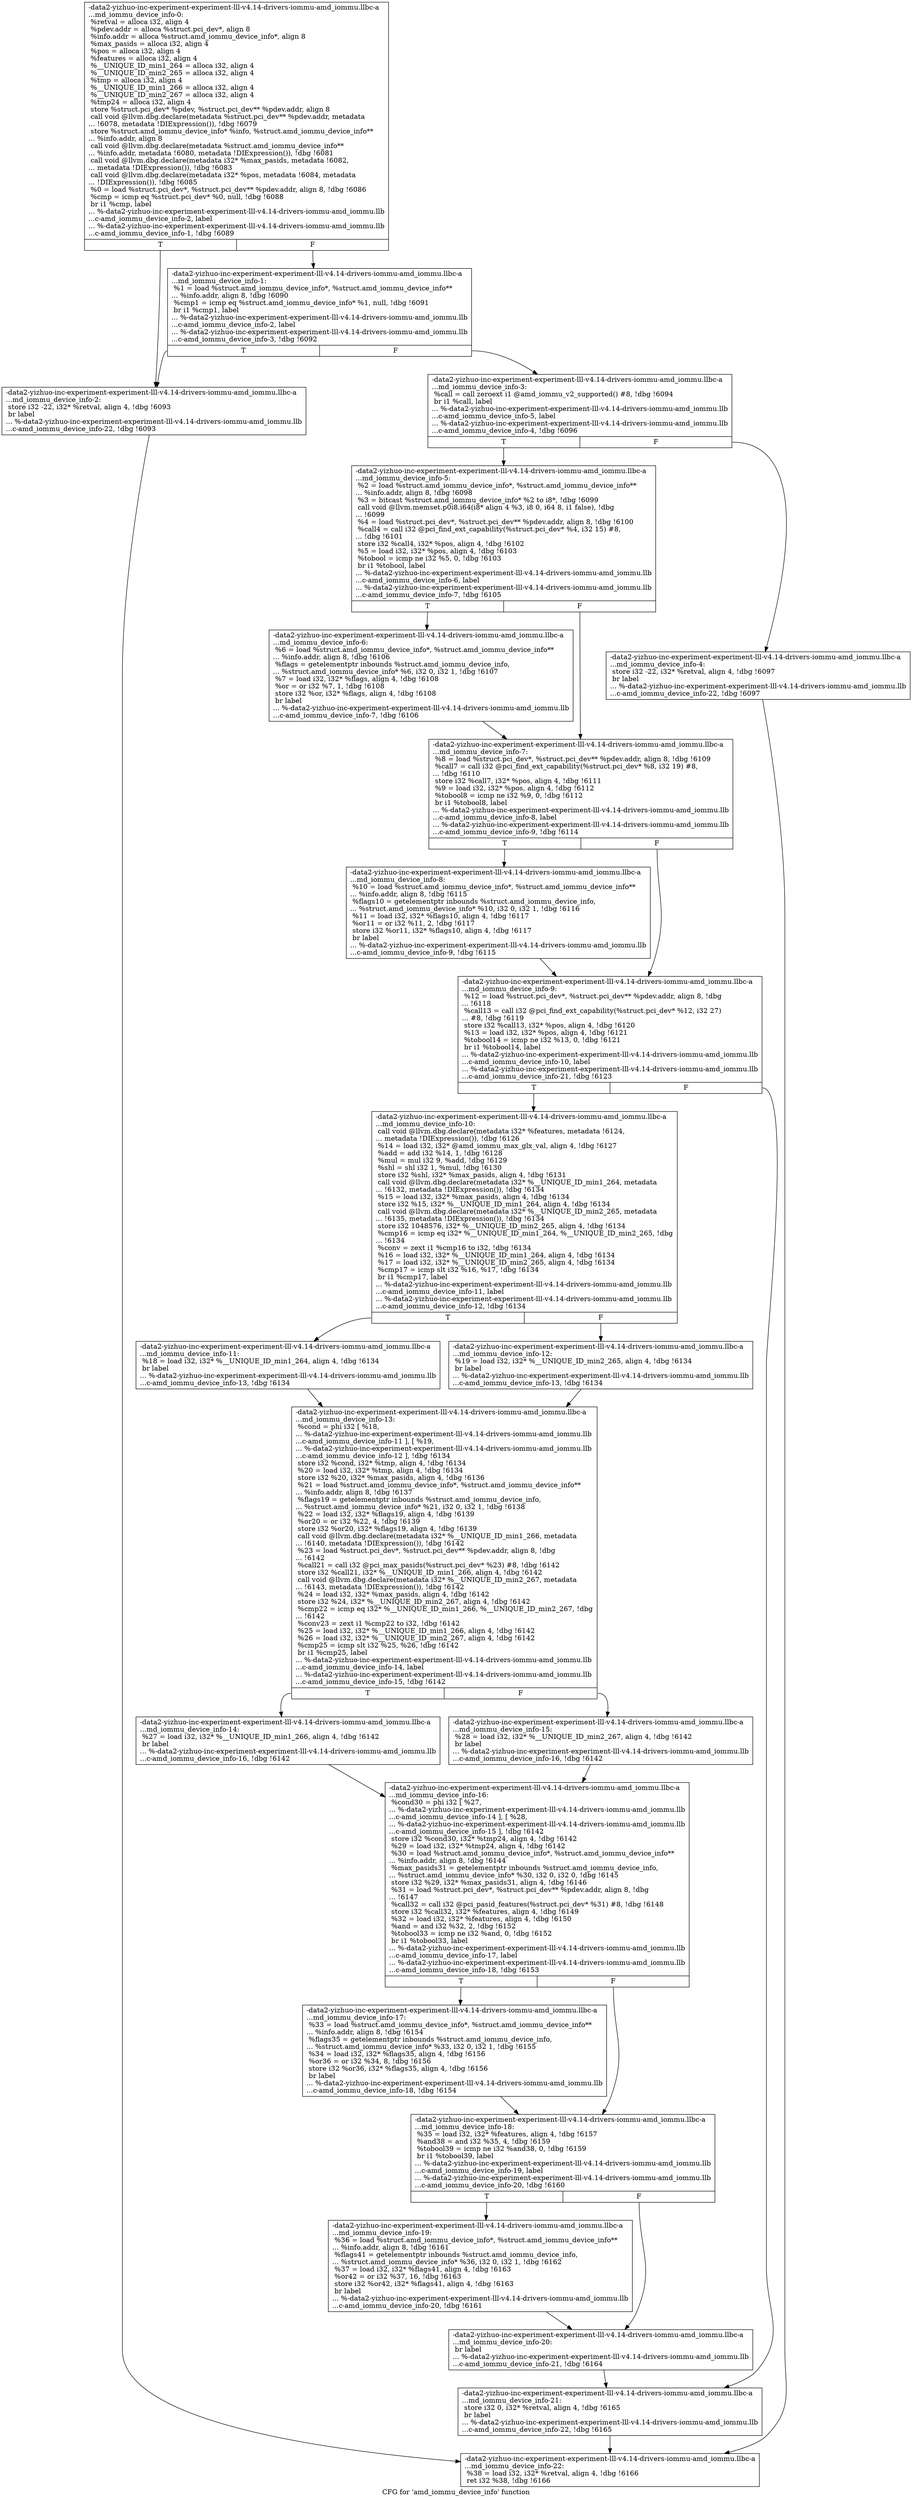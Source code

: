 digraph "CFG for 'amd_iommu_device_info' function" {
	label="CFG for 'amd_iommu_device_info' function";

	Node0x561b946e5fb0 [shape=record,label="{-data2-yizhuo-inc-experiment-experiment-lll-v4.14-drivers-iommu-amd_iommu.llbc-a\l...md_iommu_device_info-0:\l  %retval = alloca i32, align 4\l  %pdev.addr = alloca %struct.pci_dev*, align 8\l  %info.addr = alloca %struct.amd_iommu_device_info*, align 8\l  %max_pasids = alloca i32, align 4\l  %pos = alloca i32, align 4\l  %features = alloca i32, align 4\l  %__UNIQUE_ID_min1_264 = alloca i32, align 4\l  %__UNIQUE_ID_min2_265 = alloca i32, align 4\l  %tmp = alloca i32, align 4\l  %__UNIQUE_ID_min1_266 = alloca i32, align 4\l  %__UNIQUE_ID_min2_267 = alloca i32, align 4\l  %tmp24 = alloca i32, align 4\l  store %struct.pci_dev* %pdev, %struct.pci_dev** %pdev.addr, align 8\l  call void @llvm.dbg.declare(metadata %struct.pci_dev** %pdev.addr, metadata\l... !6078, metadata !DIExpression()), !dbg !6079\l  store %struct.amd_iommu_device_info* %info, %struct.amd_iommu_device_info**\l... %info.addr, align 8\l  call void @llvm.dbg.declare(metadata %struct.amd_iommu_device_info**\l... %info.addr, metadata !6080, metadata !DIExpression()), !dbg !6081\l  call void @llvm.dbg.declare(metadata i32* %max_pasids, metadata !6082,\l... metadata !DIExpression()), !dbg !6083\l  call void @llvm.dbg.declare(metadata i32* %pos, metadata !6084, metadata\l... !DIExpression()), !dbg !6085\l  %0 = load %struct.pci_dev*, %struct.pci_dev** %pdev.addr, align 8, !dbg !6086\l  %cmp = icmp eq %struct.pci_dev* %0, null, !dbg !6088\l  br i1 %cmp, label\l... %-data2-yizhuo-inc-experiment-experiment-lll-v4.14-drivers-iommu-amd_iommu.llb\l...c-amd_iommu_device_info-2, label\l... %-data2-yizhuo-inc-experiment-experiment-lll-v4.14-drivers-iommu-amd_iommu.llb\l...c-amd_iommu_device_info-1, !dbg !6089\l|{<s0>T|<s1>F}}"];
	Node0x561b946e5fb0:s0 -> Node0x561b946e7aa0;
	Node0x561b946e5fb0:s1 -> Node0x561b946e7a50;
	Node0x561b946e7a50 [shape=record,label="{-data2-yizhuo-inc-experiment-experiment-lll-v4.14-drivers-iommu-amd_iommu.llbc-a\l...md_iommu_device_info-1: \l  %1 = load %struct.amd_iommu_device_info*, %struct.amd_iommu_device_info**\l... %info.addr, align 8, !dbg !6090\l  %cmp1 = icmp eq %struct.amd_iommu_device_info* %1, null, !dbg !6091\l  br i1 %cmp1, label\l... %-data2-yizhuo-inc-experiment-experiment-lll-v4.14-drivers-iommu-amd_iommu.llb\l...c-amd_iommu_device_info-2, label\l... %-data2-yizhuo-inc-experiment-experiment-lll-v4.14-drivers-iommu-amd_iommu.llb\l...c-amd_iommu_device_info-3, !dbg !6092\l|{<s0>T|<s1>F}}"];
	Node0x561b946e7a50:s0 -> Node0x561b946e7aa0;
	Node0x561b946e7a50:s1 -> Node0x561b946e7af0;
	Node0x561b946e7aa0 [shape=record,label="{-data2-yizhuo-inc-experiment-experiment-lll-v4.14-drivers-iommu-amd_iommu.llbc-a\l...md_iommu_device_info-2: \l  store i32 -22, i32* %retval, align 4, !dbg !6093\l  br label\l... %-data2-yizhuo-inc-experiment-experiment-lll-v4.14-drivers-iommu-amd_iommu.llb\l...c-amd_iommu_device_info-22, !dbg !6093\l}"];
	Node0x561b946e7aa0 -> Node0x561b946e80e0;
	Node0x561b946e7af0 [shape=record,label="{-data2-yizhuo-inc-experiment-experiment-lll-v4.14-drivers-iommu-amd_iommu.llbc-a\l...md_iommu_device_info-3: \l  %call = call zeroext i1 @amd_iommu_v2_supported() #8, !dbg !6094\l  br i1 %call, label\l... %-data2-yizhuo-inc-experiment-experiment-lll-v4.14-drivers-iommu-amd_iommu.llb\l...c-amd_iommu_device_info-5, label\l... %-data2-yizhuo-inc-experiment-experiment-lll-v4.14-drivers-iommu-amd_iommu.llb\l...c-amd_iommu_device_info-4, !dbg !6096\l|{<s0>T|<s1>F}}"];
	Node0x561b946e7af0:s0 -> Node0x561b946e7b90;
	Node0x561b946e7af0:s1 -> Node0x561b946e7b40;
	Node0x561b946e7b40 [shape=record,label="{-data2-yizhuo-inc-experiment-experiment-lll-v4.14-drivers-iommu-amd_iommu.llbc-a\l...md_iommu_device_info-4: \l  store i32 -22, i32* %retval, align 4, !dbg !6097\l  br label\l... %-data2-yizhuo-inc-experiment-experiment-lll-v4.14-drivers-iommu-amd_iommu.llb\l...c-amd_iommu_device_info-22, !dbg !6097\l}"];
	Node0x561b946e7b40 -> Node0x561b946e80e0;
	Node0x561b946e7b90 [shape=record,label="{-data2-yizhuo-inc-experiment-experiment-lll-v4.14-drivers-iommu-amd_iommu.llbc-a\l...md_iommu_device_info-5: \l  %2 = load %struct.amd_iommu_device_info*, %struct.amd_iommu_device_info**\l... %info.addr, align 8, !dbg !6098\l  %3 = bitcast %struct.amd_iommu_device_info* %2 to i8*, !dbg !6099\l  call void @llvm.memset.p0i8.i64(i8* align 4 %3, i8 0, i64 8, i1 false), !dbg\l... !6099\l  %4 = load %struct.pci_dev*, %struct.pci_dev** %pdev.addr, align 8, !dbg !6100\l  %call4 = call i32 @pci_find_ext_capability(%struct.pci_dev* %4, i32 15) #8,\l... !dbg !6101\l  store i32 %call4, i32* %pos, align 4, !dbg !6102\l  %5 = load i32, i32* %pos, align 4, !dbg !6103\l  %tobool = icmp ne i32 %5, 0, !dbg !6103\l  br i1 %tobool, label\l... %-data2-yizhuo-inc-experiment-experiment-lll-v4.14-drivers-iommu-amd_iommu.llb\l...c-amd_iommu_device_info-6, label\l... %-data2-yizhuo-inc-experiment-experiment-lll-v4.14-drivers-iommu-amd_iommu.llb\l...c-amd_iommu_device_info-7, !dbg !6105\l|{<s0>T|<s1>F}}"];
	Node0x561b946e7b90:s0 -> Node0x561b946e7be0;
	Node0x561b946e7b90:s1 -> Node0x561b946e7c30;
	Node0x561b946e7be0 [shape=record,label="{-data2-yizhuo-inc-experiment-experiment-lll-v4.14-drivers-iommu-amd_iommu.llbc-a\l...md_iommu_device_info-6: \l  %6 = load %struct.amd_iommu_device_info*, %struct.amd_iommu_device_info**\l... %info.addr, align 8, !dbg !6106\l  %flags = getelementptr inbounds %struct.amd_iommu_device_info,\l... %struct.amd_iommu_device_info* %6, i32 0, i32 1, !dbg !6107\l  %7 = load i32, i32* %flags, align 4, !dbg !6108\l  %or = or i32 %7, 1, !dbg !6108\l  store i32 %or, i32* %flags, align 4, !dbg !6108\l  br label\l... %-data2-yizhuo-inc-experiment-experiment-lll-v4.14-drivers-iommu-amd_iommu.llb\l...c-amd_iommu_device_info-7, !dbg !6106\l}"];
	Node0x561b946e7be0 -> Node0x561b946e7c30;
	Node0x561b946e7c30 [shape=record,label="{-data2-yizhuo-inc-experiment-experiment-lll-v4.14-drivers-iommu-amd_iommu.llbc-a\l...md_iommu_device_info-7: \l  %8 = load %struct.pci_dev*, %struct.pci_dev** %pdev.addr, align 8, !dbg !6109\l  %call7 = call i32 @pci_find_ext_capability(%struct.pci_dev* %8, i32 19) #8,\l... !dbg !6110\l  store i32 %call7, i32* %pos, align 4, !dbg !6111\l  %9 = load i32, i32* %pos, align 4, !dbg !6112\l  %tobool8 = icmp ne i32 %9, 0, !dbg !6112\l  br i1 %tobool8, label\l... %-data2-yizhuo-inc-experiment-experiment-lll-v4.14-drivers-iommu-amd_iommu.llb\l...c-amd_iommu_device_info-8, label\l... %-data2-yizhuo-inc-experiment-experiment-lll-v4.14-drivers-iommu-amd_iommu.llb\l...c-amd_iommu_device_info-9, !dbg !6114\l|{<s0>T|<s1>F}}"];
	Node0x561b946e7c30:s0 -> Node0x561b946e7c80;
	Node0x561b946e7c30:s1 -> Node0x561b946e7cd0;
	Node0x561b946e7c80 [shape=record,label="{-data2-yizhuo-inc-experiment-experiment-lll-v4.14-drivers-iommu-amd_iommu.llbc-a\l...md_iommu_device_info-8: \l  %10 = load %struct.amd_iommu_device_info*, %struct.amd_iommu_device_info**\l... %info.addr, align 8, !dbg !6115\l  %flags10 = getelementptr inbounds %struct.amd_iommu_device_info,\l... %struct.amd_iommu_device_info* %10, i32 0, i32 1, !dbg !6116\l  %11 = load i32, i32* %flags10, align 4, !dbg !6117\l  %or11 = or i32 %11, 2, !dbg !6117\l  store i32 %or11, i32* %flags10, align 4, !dbg !6117\l  br label\l... %-data2-yizhuo-inc-experiment-experiment-lll-v4.14-drivers-iommu-amd_iommu.llb\l...c-amd_iommu_device_info-9, !dbg !6115\l}"];
	Node0x561b946e7c80 -> Node0x561b946e7cd0;
	Node0x561b946e7cd0 [shape=record,label="{-data2-yizhuo-inc-experiment-experiment-lll-v4.14-drivers-iommu-amd_iommu.llbc-a\l...md_iommu_device_info-9: \l  %12 = load %struct.pci_dev*, %struct.pci_dev** %pdev.addr, align 8, !dbg\l... !6118\l  %call13 = call i32 @pci_find_ext_capability(%struct.pci_dev* %12, i32 27)\l... #8, !dbg !6119\l  store i32 %call13, i32* %pos, align 4, !dbg !6120\l  %13 = load i32, i32* %pos, align 4, !dbg !6121\l  %tobool14 = icmp ne i32 %13, 0, !dbg !6121\l  br i1 %tobool14, label\l... %-data2-yizhuo-inc-experiment-experiment-lll-v4.14-drivers-iommu-amd_iommu.llb\l...c-amd_iommu_device_info-10, label\l... %-data2-yizhuo-inc-experiment-experiment-lll-v4.14-drivers-iommu-amd_iommu.llb\l...c-amd_iommu_device_info-21, !dbg !6123\l|{<s0>T|<s1>F}}"];
	Node0x561b946e7cd0:s0 -> Node0x561b946e7d20;
	Node0x561b946e7cd0:s1 -> Node0x561b946e8090;
	Node0x561b946e7d20 [shape=record,label="{-data2-yizhuo-inc-experiment-experiment-lll-v4.14-drivers-iommu-amd_iommu.llbc-a\l...md_iommu_device_info-10: \l  call void @llvm.dbg.declare(metadata i32* %features, metadata !6124,\l... metadata !DIExpression()), !dbg !6126\l  %14 = load i32, i32* @amd_iommu_max_glx_val, align 4, !dbg !6127\l  %add = add i32 %14, 1, !dbg !6128\l  %mul = mul i32 9, %add, !dbg !6129\l  %shl = shl i32 1, %mul, !dbg !6130\l  store i32 %shl, i32* %max_pasids, align 4, !dbg !6131\l  call void @llvm.dbg.declare(metadata i32* %__UNIQUE_ID_min1_264, metadata\l... !6132, metadata !DIExpression()), !dbg !6134\l  %15 = load i32, i32* %max_pasids, align 4, !dbg !6134\l  store i32 %15, i32* %__UNIQUE_ID_min1_264, align 4, !dbg !6134\l  call void @llvm.dbg.declare(metadata i32* %__UNIQUE_ID_min2_265, metadata\l... !6135, metadata !DIExpression()), !dbg !6134\l  store i32 1048576, i32* %__UNIQUE_ID_min2_265, align 4, !dbg !6134\l  %cmp16 = icmp eq i32* %__UNIQUE_ID_min1_264, %__UNIQUE_ID_min2_265, !dbg\l... !6134\l  %conv = zext i1 %cmp16 to i32, !dbg !6134\l  %16 = load i32, i32* %__UNIQUE_ID_min1_264, align 4, !dbg !6134\l  %17 = load i32, i32* %__UNIQUE_ID_min2_265, align 4, !dbg !6134\l  %cmp17 = icmp slt i32 %16, %17, !dbg !6134\l  br i1 %cmp17, label\l... %-data2-yizhuo-inc-experiment-experiment-lll-v4.14-drivers-iommu-amd_iommu.llb\l...c-amd_iommu_device_info-11, label\l... %-data2-yizhuo-inc-experiment-experiment-lll-v4.14-drivers-iommu-amd_iommu.llb\l...c-amd_iommu_device_info-12, !dbg !6134\l|{<s0>T|<s1>F}}"];
	Node0x561b946e7d20:s0 -> Node0x561b946e7d70;
	Node0x561b946e7d20:s1 -> Node0x561b946e7dc0;
	Node0x561b946e7d70 [shape=record,label="{-data2-yizhuo-inc-experiment-experiment-lll-v4.14-drivers-iommu-amd_iommu.llbc-a\l...md_iommu_device_info-11: \l  %18 = load i32, i32* %__UNIQUE_ID_min1_264, align 4, !dbg !6134\l  br label\l... %-data2-yizhuo-inc-experiment-experiment-lll-v4.14-drivers-iommu-amd_iommu.llb\l...c-amd_iommu_device_info-13, !dbg !6134\l}"];
	Node0x561b946e7d70 -> Node0x561b946e7e10;
	Node0x561b946e7dc0 [shape=record,label="{-data2-yizhuo-inc-experiment-experiment-lll-v4.14-drivers-iommu-amd_iommu.llbc-a\l...md_iommu_device_info-12: \l  %19 = load i32, i32* %__UNIQUE_ID_min2_265, align 4, !dbg !6134\l  br label\l... %-data2-yizhuo-inc-experiment-experiment-lll-v4.14-drivers-iommu-amd_iommu.llb\l...c-amd_iommu_device_info-13, !dbg !6134\l}"];
	Node0x561b946e7dc0 -> Node0x561b946e7e10;
	Node0x561b946e7e10 [shape=record,label="{-data2-yizhuo-inc-experiment-experiment-lll-v4.14-drivers-iommu-amd_iommu.llbc-a\l...md_iommu_device_info-13: \l  %cond = phi i32 [ %18,\l... %-data2-yizhuo-inc-experiment-experiment-lll-v4.14-drivers-iommu-amd_iommu.llb\l...c-amd_iommu_device_info-11 ], [ %19,\l... %-data2-yizhuo-inc-experiment-experiment-lll-v4.14-drivers-iommu-amd_iommu.llb\l...c-amd_iommu_device_info-12 ], !dbg !6134\l  store i32 %cond, i32* %tmp, align 4, !dbg !6134\l  %20 = load i32, i32* %tmp, align 4, !dbg !6134\l  store i32 %20, i32* %max_pasids, align 4, !dbg !6136\l  %21 = load %struct.amd_iommu_device_info*, %struct.amd_iommu_device_info**\l... %info.addr, align 8, !dbg !6137\l  %flags19 = getelementptr inbounds %struct.amd_iommu_device_info,\l... %struct.amd_iommu_device_info* %21, i32 0, i32 1, !dbg !6138\l  %22 = load i32, i32* %flags19, align 4, !dbg !6139\l  %or20 = or i32 %22, 4, !dbg !6139\l  store i32 %or20, i32* %flags19, align 4, !dbg !6139\l  call void @llvm.dbg.declare(metadata i32* %__UNIQUE_ID_min1_266, metadata\l... !6140, metadata !DIExpression()), !dbg !6142\l  %23 = load %struct.pci_dev*, %struct.pci_dev** %pdev.addr, align 8, !dbg\l... !6142\l  %call21 = call i32 @pci_max_pasids(%struct.pci_dev* %23) #8, !dbg !6142\l  store i32 %call21, i32* %__UNIQUE_ID_min1_266, align 4, !dbg !6142\l  call void @llvm.dbg.declare(metadata i32* %__UNIQUE_ID_min2_267, metadata\l... !6143, metadata !DIExpression()), !dbg !6142\l  %24 = load i32, i32* %max_pasids, align 4, !dbg !6142\l  store i32 %24, i32* %__UNIQUE_ID_min2_267, align 4, !dbg !6142\l  %cmp22 = icmp eq i32* %__UNIQUE_ID_min1_266, %__UNIQUE_ID_min2_267, !dbg\l... !6142\l  %conv23 = zext i1 %cmp22 to i32, !dbg !6142\l  %25 = load i32, i32* %__UNIQUE_ID_min1_266, align 4, !dbg !6142\l  %26 = load i32, i32* %__UNIQUE_ID_min2_267, align 4, !dbg !6142\l  %cmp25 = icmp slt i32 %25, %26, !dbg !6142\l  br i1 %cmp25, label\l... %-data2-yizhuo-inc-experiment-experiment-lll-v4.14-drivers-iommu-amd_iommu.llb\l...c-amd_iommu_device_info-14, label\l... %-data2-yizhuo-inc-experiment-experiment-lll-v4.14-drivers-iommu-amd_iommu.llb\l...c-amd_iommu_device_info-15, !dbg !6142\l|{<s0>T|<s1>F}}"];
	Node0x561b946e7e10:s0 -> Node0x561b946e7e60;
	Node0x561b946e7e10:s1 -> Node0x561b946e7eb0;
	Node0x561b946e7e60 [shape=record,label="{-data2-yizhuo-inc-experiment-experiment-lll-v4.14-drivers-iommu-amd_iommu.llbc-a\l...md_iommu_device_info-14: \l  %27 = load i32, i32* %__UNIQUE_ID_min1_266, align 4, !dbg !6142\l  br label\l... %-data2-yizhuo-inc-experiment-experiment-lll-v4.14-drivers-iommu-amd_iommu.llb\l...c-amd_iommu_device_info-16, !dbg !6142\l}"];
	Node0x561b946e7e60 -> Node0x561b946e7f00;
	Node0x561b946e7eb0 [shape=record,label="{-data2-yizhuo-inc-experiment-experiment-lll-v4.14-drivers-iommu-amd_iommu.llbc-a\l...md_iommu_device_info-15: \l  %28 = load i32, i32* %__UNIQUE_ID_min2_267, align 4, !dbg !6142\l  br label\l... %-data2-yizhuo-inc-experiment-experiment-lll-v4.14-drivers-iommu-amd_iommu.llb\l...c-amd_iommu_device_info-16, !dbg !6142\l}"];
	Node0x561b946e7eb0 -> Node0x561b946e7f00;
	Node0x561b946e7f00 [shape=record,label="{-data2-yizhuo-inc-experiment-experiment-lll-v4.14-drivers-iommu-amd_iommu.llbc-a\l...md_iommu_device_info-16: \l  %cond30 = phi i32 [ %27,\l... %-data2-yizhuo-inc-experiment-experiment-lll-v4.14-drivers-iommu-amd_iommu.llb\l...c-amd_iommu_device_info-14 ], [ %28,\l... %-data2-yizhuo-inc-experiment-experiment-lll-v4.14-drivers-iommu-amd_iommu.llb\l...c-amd_iommu_device_info-15 ], !dbg !6142\l  store i32 %cond30, i32* %tmp24, align 4, !dbg !6142\l  %29 = load i32, i32* %tmp24, align 4, !dbg !6142\l  %30 = load %struct.amd_iommu_device_info*, %struct.amd_iommu_device_info**\l... %info.addr, align 8, !dbg !6144\l  %max_pasids31 = getelementptr inbounds %struct.amd_iommu_device_info,\l... %struct.amd_iommu_device_info* %30, i32 0, i32 0, !dbg !6145\l  store i32 %29, i32* %max_pasids31, align 4, !dbg !6146\l  %31 = load %struct.pci_dev*, %struct.pci_dev** %pdev.addr, align 8, !dbg\l... !6147\l  %call32 = call i32 @pci_pasid_features(%struct.pci_dev* %31) #8, !dbg !6148\l  store i32 %call32, i32* %features, align 4, !dbg !6149\l  %32 = load i32, i32* %features, align 4, !dbg !6150\l  %and = and i32 %32, 2, !dbg !6152\l  %tobool33 = icmp ne i32 %and, 0, !dbg !6152\l  br i1 %tobool33, label\l... %-data2-yizhuo-inc-experiment-experiment-lll-v4.14-drivers-iommu-amd_iommu.llb\l...c-amd_iommu_device_info-17, label\l... %-data2-yizhuo-inc-experiment-experiment-lll-v4.14-drivers-iommu-amd_iommu.llb\l...c-amd_iommu_device_info-18, !dbg !6153\l|{<s0>T|<s1>F}}"];
	Node0x561b946e7f00:s0 -> Node0x561b946e7f50;
	Node0x561b946e7f00:s1 -> Node0x561b946e7fa0;
	Node0x561b946e7f50 [shape=record,label="{-data2-yizhuo-inc-experiment-experiment-lll-v4.14-drivers-iommu-amd_iommu.llbc-a\l...md_iommu_device_info-17: \l  %33 = load %struct.amd_iommu_device_info*, %struct.amd_iommu_device_info**\l... %info.addr, align 8, !dbg !6154\l  %flags35 = getelementptr inbounds %struct.amd_iommu_device_info,\l... %struct.amd_iommu_device_info* %33, i32 0, i32 1, !dbg !6155\l  %34 = load i32, i32* %flags35, align 4, !dbg !6156\l  %or36 = or i32 %34, 8, !dbg !6156\l  store i32 %or36, i32* %flags35, align 4, !dbg !6156\l  br label\l... %-data2-yizhuo-inc-experiment-experiment-lll-v4.14-drivers-iommu-amd_iommu.llb\l...c-amd_iommu_device_info-18, !dbg !6154\l}"];
	Node0x561b946e7f50 -> Node0x561b946e7fa0;
	Node0x561b946e7fa0 [shape=record,label="{-data2-yizhuo-inc-experiment-experiment-lll-v4.14-drivers-iommu-amd_iommu.llbc-a\l...md_iommu_device_info-18: \l  %35 = load i32, i32* %features, align 4, !dbg !6157\l  %and38 = and i32 %35, 4, !dbg !6159\l  %tobool39 = icmp ne i32 %and38, 0, !dbg !6159\l  br i1 %tobool39, label\l... %-data2-yizhuo-inc-experiment-experiment-lll-v4.14-drivers-iommu-amd_iommu.llb\l...c-amd_iommu_device_info-19, label\l... %-data2-yizhuo-inc-experiment-experiment-lll-v4.14-drivers-iommu-amd_iommu.llb\l...c-amd_iommu_device_info-20, !dbg !6160\l|{<s0>T|<s1>F}}"];
	Node0x561b946e7fa0:s0 -> Node0x561b946e7ff0;
	Node0x561b946e7fa0:s1 -> Node0x561b946e8040;
	Node0x561b946e7ff0 [shape=record,label="{-data2-yizhuo-inc-experiment-experiment-lll-v4.14-drivers-iommu-amd_iommu.llbc-a\l...md_iommu_device_info-19: \l  %36 = load %struct.amd_iommu_device_info*, %struct.amd_iommu_device_info**\l... %info.addr, align 8, !dbg !6161\l  %flags41 = getelementptr inbounds %struct.amd_iommu_device_info,\l... %struct.amd_iommu_device_info* %36, i32 0, i32 1, !dbg !6162\l  %37 = load i32, i32* %flags41, align 4, !dbg !6163\l  %or42 = or i32 %37, 16, !dbg !6163\l  store i32 %or42, i32* %flags41, align 4, !dbg !6163\l  br label\l... %-data2-yizhuo-inc-experiment-experiment-lll-v4.14-drivers-iommu-amd_iommu.llb\l...c-amd_iommu_device_info-20, !dbg !6161\l}"];
	Node0x561b946e7ff0 -> Node0x561b946e8040;
	Node0x561b946e8040 [shape=record,label="{-data2-yizhuo-inc-experiment-experiment-lll-v4.14-drivers-iommu-amd_iommu.llbc-a\l...md_iommu_device_info-20: \l  br label\l... %-data2-yizhuo-inc-experiment-experiment-lll-v4.14-drivers-iommu-amd_iommu.llb\l...c-amd_iommu_device_info-21, !dbg !6164\l}"];
	Node0x561b946e8040 -> Node0x561b946e8090;
	Node0x561b946e8090 [shape=record,label="{-data2-yizhuo-inc-experiment-experiment-lll-v4.14-drivers-iommu-amd_iommu.llbc-a\l...md_iommu_device_info-21: \l  store i32 0, i32* %retval, align 4, !dbg !6165\l  br label\l... %-data2-yizhuo-inc-experiment-experiment-lll-v4.14-drivers-iommu-amd_iommu.llb\l...c-amd_iommu_device_info-22, !dbg !6165\l}"];
	Node0x561b946e8090 -> Node0x561b946e80e0;
	Node0x561b946e80e0 [shape=record,label="{-data2-yizhuo-inc-experiment-experiment-lll-v4.14-drivers-iommu-amd_iommu.llbc-a\l...md_iommu_device_info-22: \l  %38 = load i32, i32* %retval, align 4, !dbg !6166\l  ret i32 %38, !dbg !6166\l}"];
}
